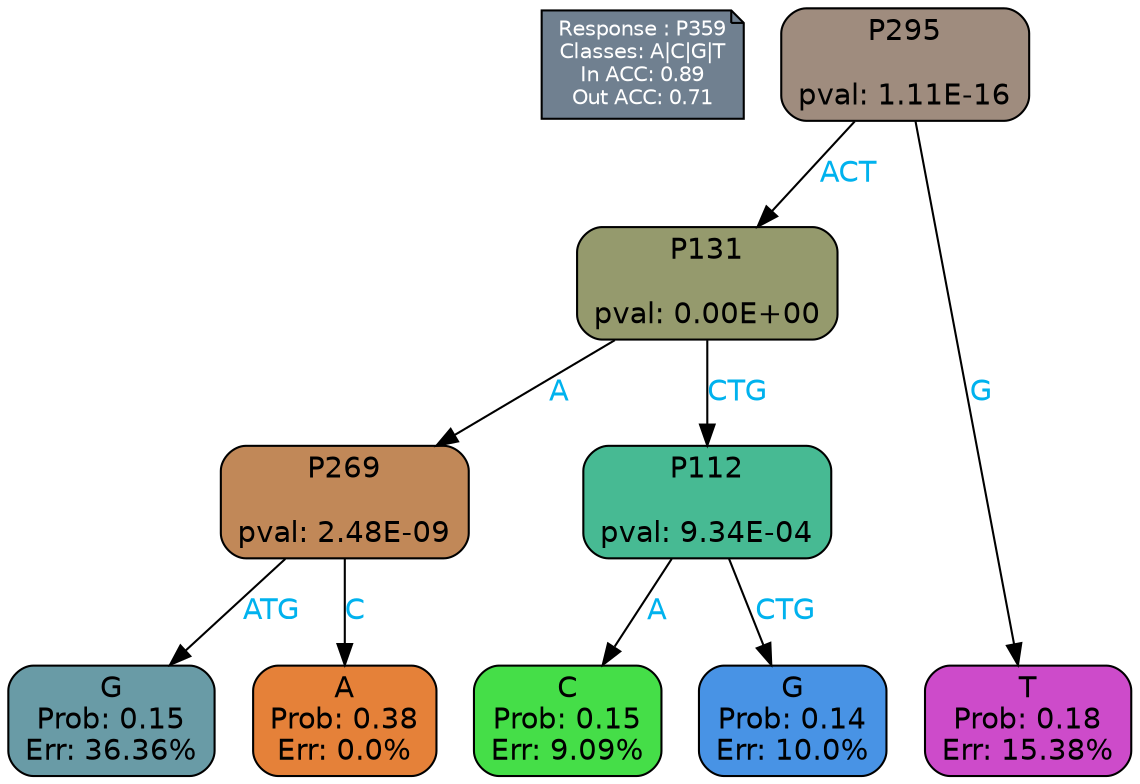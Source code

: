 digraph Tree {
node [shape=box, style="filled, rounded", color="black", fontname=helvetica] ;
graph [ranksep=equally, splines=polylines, bgcolor=transparent, dpi=600] ;
edge [fontname=helvetica] ;
LEGEND [label="Response : P359
Classes: A|C|G|T
In ACC: 0.89
Out ACC: 0.71
",shape=note,align=left,style=filled,fillcolor="slategray",fontcolor="white",fontsize=10];1 [label="P295

pval: 1.11E-16", fillcolor="#9f8c7e"] ;
2 [label="P131

pval: 0.00E+00", fillcolor="#959a6d"] ;
3 [label="P269

pval: 2.48E-09", fillcolor="#c18858"] ;
4 [label="G
Prob: 0.15
Err: 36.36%", fillcolor="#699ba6"] ;
5 [label="A
Prob: 0.38
Err: 0.0%", fillcolor="#e58139"] ;
6 [label="P112

pval: 9.34E-04", fillcolor="#47ba93"] ;
7 [label="C
Prob: 0.15
Err: 9.09%", fillcolor="#45de48"] ;
8 [label="G
Prob: 0.14
Err: 10.0%", fillcolor="#4893e5"] ;
9 [label="T
Prob: 0.18
Err: 15.38%", fillcolor="#cd4bca"] ;
1 -> 9 [label="G",fontcolor=deepskyblue2] ;
1 -> 2 [label="ACT",fontcolor=deepskyblue2] ;
2 -> 3 [label="A",fontcolor=deepskyblue2] ;
2 -> 6 [label="CTG",fontcolor=deepskyblue2] ;
3 -> 4 [label="ATG",fontcolor=deepskyblue2] ;
3 -> 5 [label="C",fontcolor=deepskyblue2] ;
6 -> 8 [label="CTG",fontcolor=deepskyblue2] ;
6 -> 7 [label="A",fontcolor=deepskyblue2] ;
{rank = same; 4;5;7;8;9;}{rank = same; LEGEND;1;}}